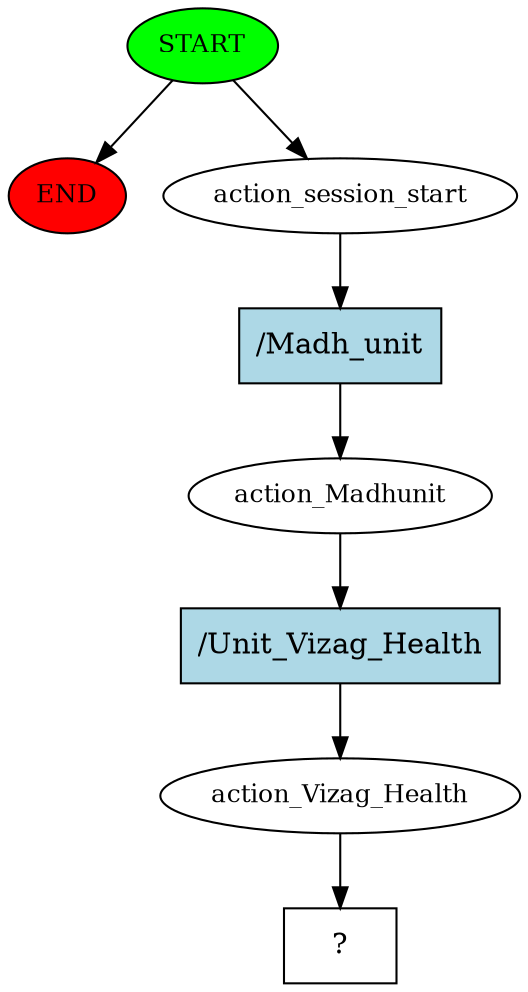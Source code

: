 digraph  {
0 [class="start active", fillcolor=green, fontsize=12, label=START, style=filled];
"-1" [class=end, fillcolor=red, fontsize=12, label=END, style=filled];
1 [class=active, fontsize=12, label=action_session_start];
2 [class=active, fontsize=12, label=action_Madhunit];
3 [class=active, fontsize=12, label=action_Vizag_Health];
4 [class="intent dashed active", label="  ?  ", shape=rect];
5 [class="intent active", fillcolor=lightblue, label="/Madh_unit", shape=rect, style=filled];
6 [class="intent active", fillcolor=lightblue, label="/Unit_Vizag_Health", shape=rect, style=filled];
0 -> "-1"  [class="", key=NONE, label=""];
0 -> 1  [class=active, key=NONE, label=""];
1 -> 5  [class=active, key=0];
2 -> 6  [class=active, key=0];
3 -> 4  [class=active, key=NONE, label=""];
5 -> 2  [class=active, key=0];
6 -> 3  [class=active, key=0];
}
